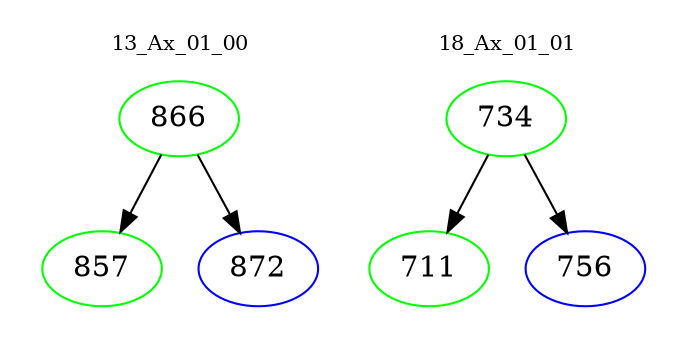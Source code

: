 digraph{
subgraph cluster_0 {
color = white
label = "13_Ax_01_00";
fontsize=10;
T0_866 [label="866", color="green"]
T0_866 -> T0_857 [color="black"]
T0_857 [label="857", color="green"]
T0_866 -> T0_872 [color="black"]
T0_872 [label="872", color="blue"]
}
subgraph cluster_1 {
color = white
label = "18_Ax_01_01";
fontsize=10;
T1_734 [label="734", color="green"]
T1_734 -> T1_711 [color="black"]
T1_711 [label="711", color="green"]
T1_734 -> T1_756 [color="black"]
T1_756 [label="756", color="blue"]
}
}
